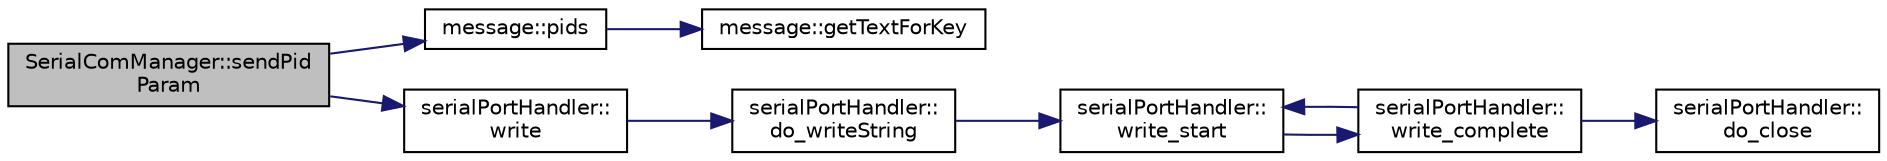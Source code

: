 digraph "SerialComManager::sendPidParam"
{
 // LATEX_PDF_SIZE
  edge [fontname="Helvetica",fontsize="10",labelfontname="Helvetica",labelfontsize="10"];
  node [fontname="Helvetica",fontsize="10",shape=record];
  rankdir="LR";
  Node1 [label="SerialComManager::sendPid\lParam",height=0.2,width=0.4,color="black", fillcolor="grey75", style="filled", fontcolor="black",tooltip="Send the desired settings for the pid controller to the STM board."];
  Node1 -> Node2 [color="midnightblue",fontsize="10",style="solid",fontname="Helvetica"];
  Node2 [label="message::pids",height=0.2,width=0.4,color="black", fillcolor="white", style="filled",URL="$namespacemessage.html#a5847040afe8d8f9911fd82090f18e798",tooltip="Construct the string to be sent, associated to setting the pid values."];
  Node2 -> Node3 [color="midnightblue",fontsize="10",style="solid",fontname="Helvetica"];
  Node3 [label="message::getTextForKey",height=0.2,width=0.4,color="black", fillcolor="white", style="filled",URL="$namespacemessage.html#a2b7f2fb9e7953edc47be10c48ed220bd",tooltip="Provide the cmd key associated to an action."];
  Node1 -> Node4 [color="midnightblue",fontsize="10",style="solid",fontname="Helvetica"];
  Node4 [label="serialPortHandler::\lwrite",height=0.2,width=0.4,color="black", fillcolor="white", style="filled",URL="$classserial_port_handler.html#afe80c3fd7179edf8e976911f93550241",tooltip="Sends data over UART, calls the do_write function via the io service in the other thread."];
  Node4 -> Node5 [color="midnightblue",fontsize="10",style="solid",fontname="Helvetica"];
  Node5 [label="serialPortHandler::\ldo_writeString",height=0.2,width=0.4,color="black", fillcolor="white", style="filled",URL="$classserial_port_handler.html#ad05c8c3294f72081460e78aff698bb5b",tooltip="Callback to handle write call from outside this class."];
  Node5 -> Node6 [color="midnightblue",fontsize="10",style="solid",fontname="Helvetica"];
  Node6 [label="serialPortHandler::\lwrite_start",height=0.2,width=0.4,color="black", fillcolor="white", style="filled",URL="$classserial_port_handler.html#aab7a7bdcb6406f5fabf92630cc98700e",tooltip="Start an asynchronous write and call write_complete when it completes or fails."];
  Node6 -> Node7 [color="midnightblue",fontsize="10",style="solid",fontname="Helvetica"];
  Node7 [label="serialPortHandler::\lwrite_complete",height=0.2,width=0.4,color="black", fillcolor="white", style="filled",URL="$classserial_port_handler.html#a76acf850c877f19c934732447f5125c4",tooltip="The asynchronous read operation has now completed or failed and returned an error."];
  Node7 -> Node8 [color="midnightblue",fontsize="10",style="solid",fontname="Helvetica"];
  Node8 [label="serialPortHandler::\ldo_close",height=0.2,width=0.4,color="black", fillcolor="white", style="filled",URL="$classserial_port_handler.html#a5f14e250fd3ecb6eec7200b501c668e1",tooltip="Something has gone wrong, so close the socket & make this object inactive."];
  Node7 -> Node6 [color="midnightblue",fontsize="10",style="solid",fontname="Helvetica"];
}
